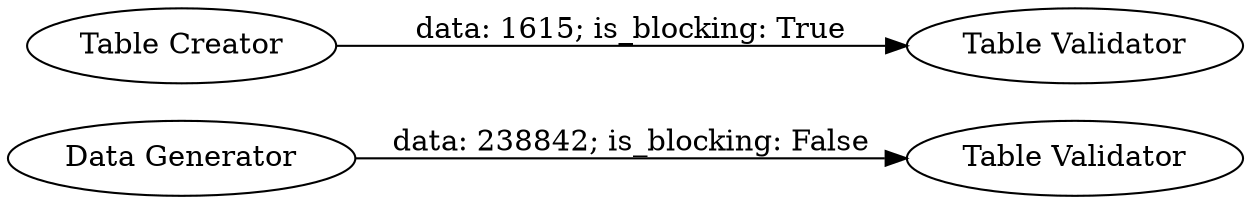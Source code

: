 digraph {
	"-1679534768843862880_4" [label="Data Generator"]
	"-1679534768843862880_3" [label="Table Validator"]
	"-1679534768843862880_6" [label="Table Creator"]
	"-1679534768843862880_5" [label="Table Validator"]
	"-1679534768843862880_4" -> "-1679534768843862880_3" [label="data: 238842; is_blocking: False"]
	"-1679534768843862880_6" -> "-1679534768843862880_5" [label="data: 1615; is_blocking: True"]
	rankdir=LR
}
